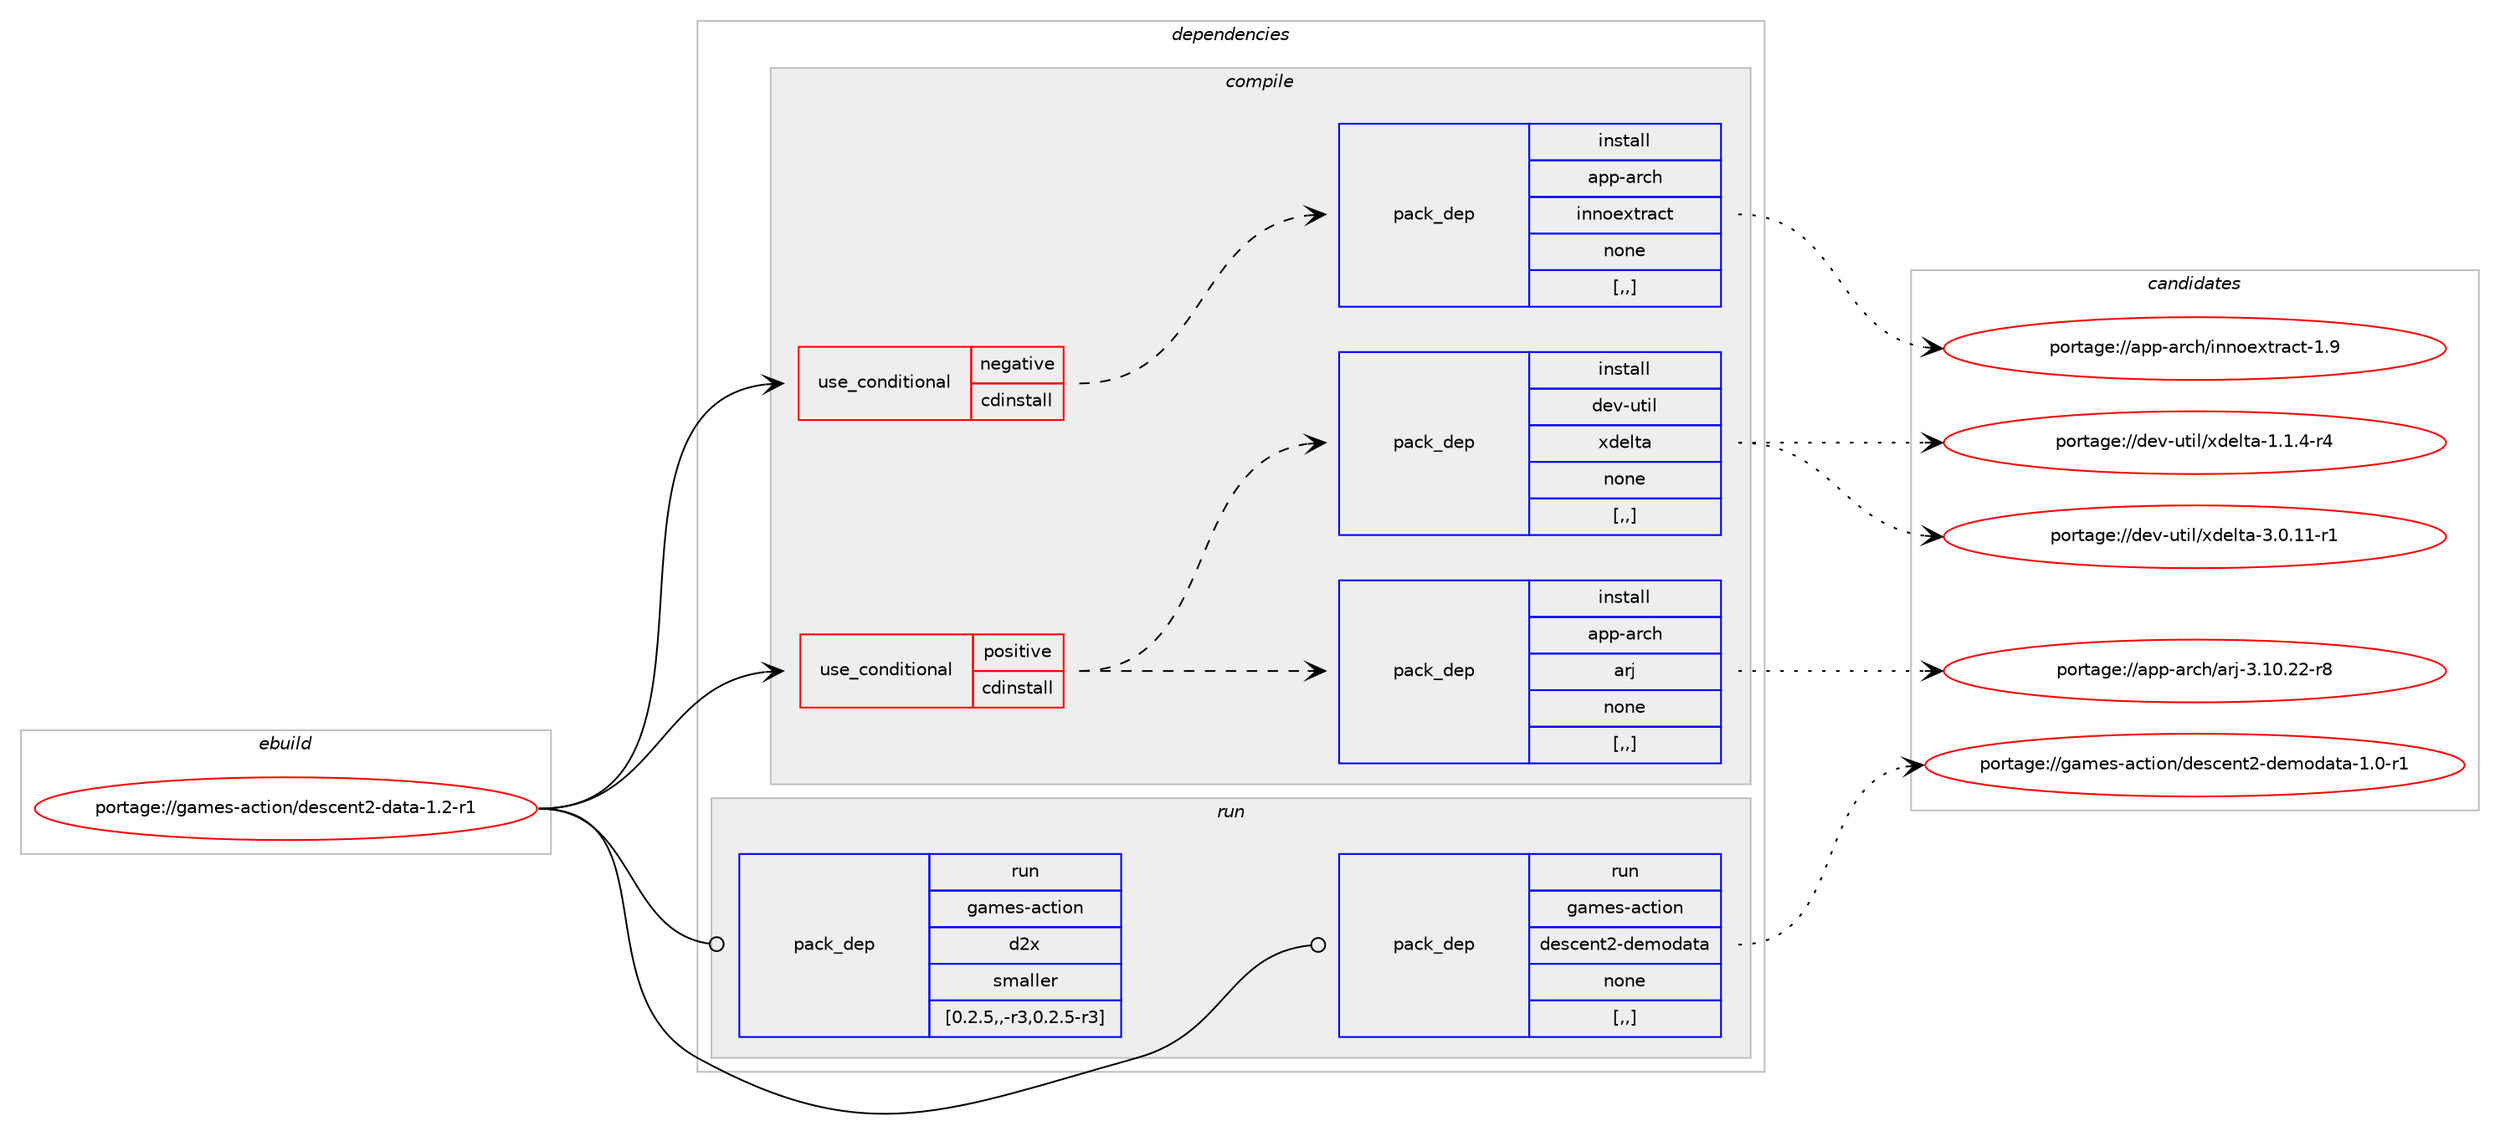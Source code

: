 digraph prolog {

# *************
# Graph options
# *************

newrank=true;
concentrate=true;
compound=true;
graph [rankdir=LR,fontname=Helvetica,fontsize=10,ranksep=1.5];#, ranksep=2.5, nodesep=0.2];
edge  [arrowhead=vee];
node  [fontname=Helvetica,fontsize=10];

# **********
# The ebuild
# **********

subgraph cluster_leftcol {
color=gray;
label=<<i>ebuild</i>>;
id [label="portage://games-action/descent2-data-1.2-r1", color=red, width=4, href="../games-action/descent2-data-1.2-r1.svg"];
}

# ****************
# The dependencies
# ****************

subgraph cluster_midcol {
color=gray;
label=<<i>dependencies</i>>;
subgraph cluster_compile {
fillcolor="#eeeeee";
style=filled;
label=<<i>compile</i>>;
subgraph cond62744 {
dependency223436 [label=<<TABLE BORDER="0" CELLBORDER="1" CELLSPACING="0" CELLPADDING="4"><TR><TD ROWSPAN="3" CELLPADDING="10">use_conditional</TD></TR><TR><TD>negative</TD></TR><TR><TD>cdinstall</TD></TR></TABLE>>, shape=none, color=red];
subgraph pack159218 {
dependency223437 [label=<<TABLE BORDER="0" CELLBORDER="1" CELLSPACING="0" CELLPADDING="4" WIDTH="220"><TR><TD ROWSPAN="6" CELLPADDING="30">pack_dep</TD></TR><TR><TD WIDTH="110">install</TD></TR><TR><TD>app-arch</TD></TR><TR><TD>innoextract</TD></TR><TR><TD>none</TD></TR><TR><TD>[,,]</TD></TR></TABLE>>, shape=none, color=blue];
}
dependency223436:e -> dependency223437:w [weight=20,style="dashed",arrowhead="vee"];
}
id:e -> dependency223436:w [weight=20,style="solid",arrowhead="vee"];
subgraph cond62745 {
dependency223438 [label=<<TABLE BORDER="0" CELLBORDER="1" CELLSPACING="0" CELLPADDING="4"><TR><TD ROWSPAN="3" CELLPADDING="10">use_conditional</TD></TR><TR><TD>positive</TD></TR><TR><TD>cdinstall</TD></TR></TABLE>>, shape=none, color=red];
subgraph pack159219 {
dependency223439 [label=<<TABLE BORDER="0" CELLBORDER="1" CELLSPACING="0" CELLPADDING="4" WIDTH="220"><TR><TD ROWSPAN="6" CELLPADDING="30">pack_dep</TD></TR><TR><TD WIDTH="110">install</TD></TR><TR><TD>app-arch</TD></TR><TR><TD>arj</TD></TR><TR><TD>none</TD></TR><TR><TD>[,,]</TD></TR></TABLE>>, shape=none, color=blue];
}
dependency223438:e -> dependency223439:w [weight=20,style="dashed",arrowhead="vee"];
subgraph pack159220 {
dependency223440 [label=<<TABLE BORDER="0" CELLBORDER="1" CELLSPACING="0" CELLPADDING="4" WIDTH="220"><TR><TD ROWSPAN="6" CELLPADDING="30">pack_dep</TD></TR><TR><TD WIDTH="110">install</TD></TR><TR><TD>dev-util</TD></TR><TR><TD>xdelta</TD></TR><TR><TD>none</TD></TR><TR><TD>[,,]</TD></TR></TABLE>>, shape=none, color=blue];
}
dependency223438:e -> dependency223440:w [weight=20,style="dashed",arrowhead="vee"];
}
id:e -> dependency223438:w [weight=20,style="solid",arrowhead="vee"];
}
subgraph cluster_compileandrun {
fillcolor="#eeeeee";
style=filled;
label=<<i>compile and run</i>>;
}
subgraph cluster_run {
fillcolor="#eeeeee";
style=filled;
label=<<i>run</i>>;
subgraph pack159221 {
dependency223441 [label=<<TABLE BORDER="0" CELLBORDER="1" CELLSPACING="0" CELLPADDING="4" WIDTH="220"><TR><TD ROWSPAN="6" CELLPADDING="30">pack_dep</TD></TR><TR><TD WIDTH="110">run</TD></TR><TR><TD>games-action</TD></TR><TR><TD>d2x</TD></TR><TR><TD>smaller</TD></TR><TR><TD>[0.2.5,,-r3,0.2.5-r3]</TD></TR></TABLE>>, shape=none, color=blue];
}
id:e -> dependency223441:w [weight=20,style="solid",arrowhead="odot"];
subgraph pack159222 {
dependency223442 [label=<<TABLE BORDER="0" CELLBORDER="1" CELLSPACING="0" CELLPADDING="4" WIDTH="220"><TR><TD ROWSPAN="6" CELLPADDING="30">pack_dep</TD></TR><TR><TD WIDTH="110">run</TD></TR><TR><TD>games-action</TD></TR><TR><TD>descent2-demodata</TD></TR><TR><TD>none</TD></TR><TR><TD>[,,]</TD></TR></TABLE>>, shape=none, color=blue];
}
id:e -> dependency223442:w [weight=20,style="solid",arrowhead="odot"];
}
}

# **************
# The candidates
# **************

subgraph cluster_choices {
rank=same;
color=gray;
label=<<i>candidates</i>>;

subgraph choice159218 {
color=black;
nodesep=1;
choice9711211245971149910447105110110111101120116114979911645494657 [label="portage://app-arch/innoextract-1.9", color=red, width=4,href="../app-arch/innoextract-1.9.svg"];
dependency223437:e -> choice9711211245971149910447105110110111101120116114979911645494657:w [style=dotted,weight="100"];
}
subgraph choice159219 {
color=black;
nodesep=1;
choice97112112459711499104479711410645514649484650504511456 [label="portage://app-arch/arj-3.10.22-r8", color=red, width=4,href="../app-arch/arj-3.10.22-r8.svg"];
dependency223439:e -> choice97112112459711499104479711410645514649484650504511456:w [style=dotted,weight="100"];
}
subgraph choice159220 {
color=black;
nodesep=1;
choice100101118451171161051084712010010110811697455146484649494511449 [label="portage://dev-util/xdelta-3.0.11-r1", color=red, width=4,href="../dev-util/xdelta-3.0.11-r1.svg"];
choice1001011184511711610510847120100101108116974549464946524511452 [label="portage://dev-util/xdelta-1.1.4-r4", color=red, width=4,href="../dev-util/xdelta-1.1.4-r4.svg"];
dependency223440:e -> choice100101118451171161051084712010010110811697455146484649494511449:w [style=dotted,weight="100"];
dependency223440:e -> choice1001011184511711610510847120100101108116974549464946524511452:w [style=dotted,weight="100"];
}
subgraph choice159221 {
color=black;
nodesep=1;
}
subgraph choice159222 {
color=black;
nodesep=1;
choice10397109101115459799116105111110471001011159910111011650451001011091111009711697454946484511449 [label="portage://games-action/descent2-demodata-1.0-r1", color=red, width=4,href="../games-action/descent2-demodata-1.0-r1.svg"];
dependency223442:e -> choice10397109101115459799116105111110471001011159910111011650451001011091111009711697454946484511449:w [style=dotted,weight="100"];
}
}

}
